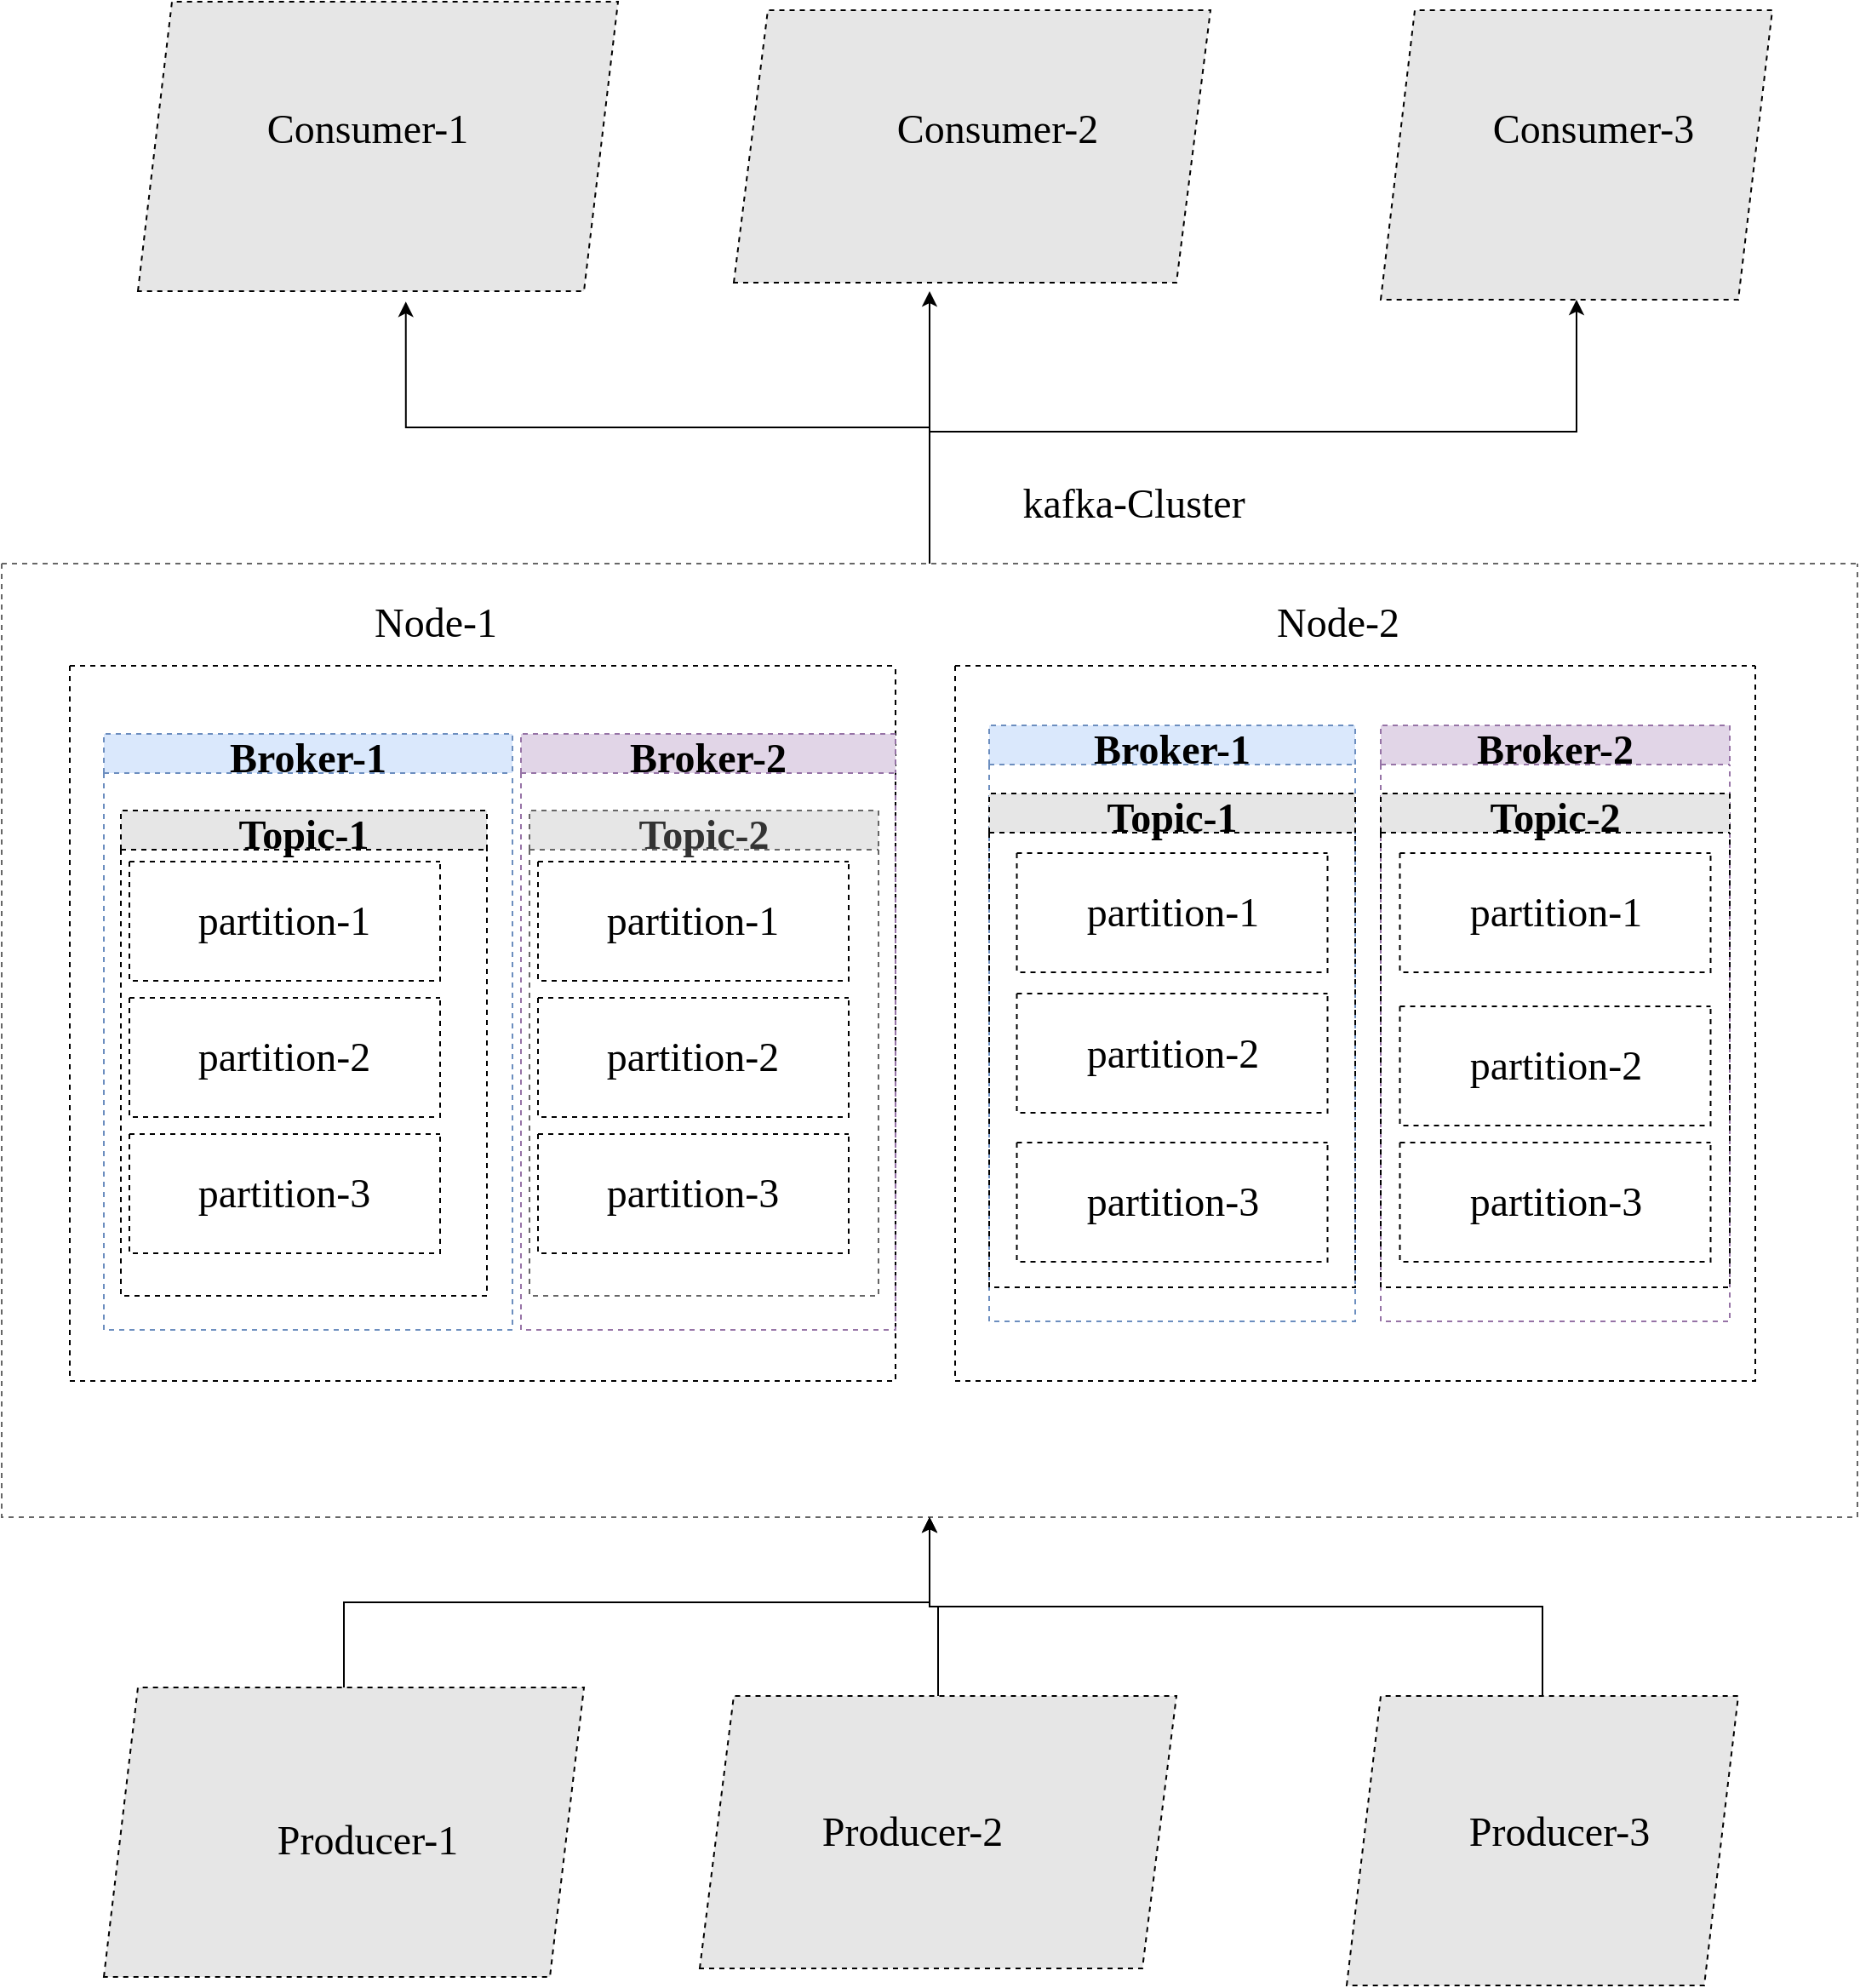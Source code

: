 <mxfile version="17.2.4" type="device"><diagram id="DW2u1NaSL_riu8_Z5DE_" name="Multi-Node-Multi-Broker"><mxGraphModel dx="1556" dy="1926" grid="1" gridSize="10" guides="1" tooltips="1" connect="1" arrows="1" fold="1" page="1" pageScale="1" pageWidth="850" pageHeight="1100" background="#FFFFFF" math="0" shadow="0"><root><mxCell id="0"/><mxCell id="1" parent="0"/><mxCell id="9I0RV5yS0RZg6h91_4cs-60" style="edgeStyle=orthogonalEdgeStyle;rounded=0;orthogonalLoop=1;jettySize=auto;html=1;entryX=0.558;entryY=1.036;entryDx=0;entryDy=0;entryPerimeter=0;fontFamily=Times New Roman;fontSize=24;fontColor=default;startSize=23;" edge="1" parent="1" source="9I0RV5yS0RZg6h91_4cs-1" target="9I0RV5yS0RZg6h91_4cs-54"><mxGeometry relative="1" as="geometry"/></mxCell><mxCell id="9I0RV5yS0RZg6h91_4cs-61" style="edgeStyle=orthogonalEdgeStyle;rounded=0;orthogonalLoop=1;jettySize=auto;html=1;entryX=0.5;entryY=1;entryDx=0;entryDy=0;fontFamily=Times New Roman;fontSize=24;fontColor=default;startSize=23;" edge="1" parent="1" source="9I0RV5yS0RZg6h91_4cs-1" target="9I0RV5yS0RZg6h91_4cs-56"><mxGeometry relative="1" as="geometry"/></mxCell><mxCell id="9I0RV5yS0RZg6h91_4cs-62" style="edgeStyle=orthogonalEdgeStyle;rounded=0;orthogonalLoop=1;jettySize=auto;html=1;fontFamily=Times New Roman;fontSize=24;fontColor=default;startSize=23;" edge="1" parent="1" source="9I0RV5yS0RZg6h91_4cs-1"><mxGeometry relative="1" as="geometry"><mxPoint x="565" as="targetPoint"/></mxGeometry></mxCell><mxCell id="9I0RV5yS0RZg6h91_4cs-1" value="" style="swimlane;startSize=0;strokeWidth=1;dashed=1;fillColor=#f5f5f5;fontColor=#333333;strokeColor=#666666;" vertex="1" parent="1"><mxGeometry x="20" y="160" width="1090" height="560" as="geometry"/></mxCell><mxCell id="9I0RV5yS0RZg6h91_4cs-3" value="" style="swimlane;startSize=0;dashed=1;fontFamily=Times New Roman;fontSize=24;strokeWidth=1;fillColor=#d5e8d4;strokeColor=#000000;gradientColor=#ffffff;swimlaneFillColor=none;" vertex="1" parent="9I0RV5yS0RZg6h91_4cs-1"><mxGeometry x="40" y="60" width="485" height="420" as="geometry"/></mxCell><mxCell id="9I0RV5yS0RZg6h91_4cs-7" value="Broker-1" style="swimlane;dashed=1;fontFamily=Times New Roman;fontSize=24;strokeWidth=1;swimlaneFillColor=none;labelBackgroundColor=none;fillColor=#dae8fc;shadow=0;sketch=0;rounded=0;glass=0;color=#00FF00;strokeColor=#6c8ebf;" vertex="1" parent="9I0RV5yS0RZg6h91_4cs-3"><mxGeometry x="20" y="40" width="240" height="350" as="geometry"/></mxCell><mxCell id="9I0RV5yS0RZg6h91_4cs-12" value="Topic-1" style="swimlane;dashed=1;fontFamily=Times New Roman;fontSize=24;strokeWidth=1;fillColor=#E6E6E6;" vertex="1" parent="9I0RV5yS0RZg6h91_4cs-7"><mxGeometry x="10" y="45" width="215" height="285" as="geometry"/></mxCell><mxCell id="9I0RV5yS0RZg6h91_4cs-13" value="" style="swimlane;startSize=0;dashed=1;fontFamily=Times New Roman;fontSize=24;strokeWidth=1;" vertex="1" parent="9I0RV5yS0RZg6h91_4cs-12"><mxGeometry x="5" y="110" width="182.5" height="70" as="geometry"/></mxCell><mxCell id="9I0RV5yS0RZg6h91_4cs-14" value="&lt;font face=&quot;Times New Roman&quot; style=&quot;font-size: 24px&quot;&gt;partition-2&lt;/font&gt;" style="text;html=1;strokeColor=none;fillColor=none;align=center;verticalAlign=middle;whiteSpace=wrap;rounded=0;dashed=1;" vertex="1" parent="9I0RV5yS0RZg6h91_4cs-13"><mxGeometry x="6.25" y="20" width="170" height="30" as="geometry"/></mxCell><mxCell id="9I0RV5yS0RZg6h91_4cs-15" value="" style="swimlane;startSize=0;dashed=1;fontFamily=Times New Roman;fontSize=24;strokeWidth=1;fillColor=#FFFF00;" vertex="1" parent="9I0RV5yS0RZg6h91_4cs-12"><mxGeometry x="5" y="30" width="182.5" height="70" as="geometry"/></mxCell><mxCell id="9I0RV5yS0RZg6h91_4cs-16" value="&lt;font face=&quot;Times New Roman&quot; style=&quot;font-size: 24px&quot;&gt;partition-1&lt;/font&gt;" style="text;html=1;strokeColor=none;fillColor=none;align=center;verticalAlign=middle;whiteSpace=wrap;rounded=0;dashed=1;" vertex="1" parent="9I0RV5yS0RZg6h91_4cs-15"><mxGeometry x="6.25" y="20" width="170" height="30" as="geometry"/></mxCell><mxCell id="9I0RV5yS0RZg6h91_4cs-17" value="" style="swimlane;startSize=0;dashed=1;fontFamily=Times New Roman;fontSize=24;strokeWidth=1;" vertex="1" parent="9I0RV5yS0RZg6h91_4cs-12"><mxGeometry x="5" y="190" width="182.5" height="70" as="geometry"/></mxCell><mxCell id="9I0RV5yS0RZg6h91_4cs-18" value="&lt;font face=&quot;Times New Roman&quot; style=&quot;font-size: 24px&quot;&gt;partition-3&lt;/font&gt;" style="text;html=1;strokeColor=none;fillColor=none;align=center;verticalAlign=middle;whiteSpace=wrap;rounded=0;dashed=1;" vertex="1" parent="9I0RV5yS0RZg6h91_4cs-17"><mxGeometry x="6.25" y="20" width="170" height="30" as="geometry"/></mxCell><mxCell id="9I0RV5yS0RZg6h91_4cs-8" value="Broker-2" style="swimlane;dashed=1;fontFamily=Times New Roman;fontSize=24;strokeWidth=1;fillColor=#e1d5e7;strokeColor=#9673a6;" vertex="1" parent="9I0RV5yS0RZg6h91_4cs-3"><mxGeometry x="265" y="40" width="220" height="350" as="geometry"/></mxCell><mxCell id="9I0RV5yS0RZg6h91_4cs-19" value="Topic-2" style="swimlane;dashed=1;fontFamily=Times New Roman;fontSize=24;strokeWidth=1;fillColor=#E6E6E6;fontColor=#333333;strokeColor=#666666;" vertex="1" parent="9I0RV5yS0RZg6h91_4cs-8"><mxGeometry x="5" y="45" width="205" height="285" as="geometry"/></mxCell><mxCell id="9I0RV5yS0RZg6h91_4cs-20" value="" style="swimlane;startSize=0;dashed=1;fontFamily=Times New Roman;fontSize=24;strokeWidth=1;" vertex="1" parent="9I0RV5yS0RZg6h91_4cs-19"><mxGeometry x="5" y="110" width="182.5" height="70" as="geometry"/></mxCell><mxCell id="9I0RV5yS0RZg6h91_4cs-21" value="&lt;font face=&quot;Times New Roman&quot; style=&quot;font-size: 24px&quot;&gt;partition-2&lt;/font&gt;" style="text;html=1;strokeColor=none;fillColor=none;align=center;verticalAlign=middle;whiteSpace=wrap;rounded=0;dashed=1;" vertex="1" parent="9I0RV5yS0RZg6h91_4cs-20"><mxGeometry x="6.25" y="20" width="170" height="30" as="geometry"/></mxCell><mxCell id="9I0RV5yS0RZg6h91_4cs-22" value="" style="swimlane;startSize=0;dashed=1;fontFamily=Times New Roman;fontSize=24;strokeWidth=1;" vertex="1" parent="9I0RV5yS0RZg6h91_4cs-19"><mxGeometry x="5" y="30" width="182.5" height="70" as="geometry"/></mxCell><mxCell id="9I0RV5yS0RZg6h91_4cs-23" value="&lt;font face=&quot;Times New Roman&quot; style=&quot;font-size: 24px&quot;&gt;partition-1&lt;/font&gt;" style="text;html=1;strokeColor=none;fillColor=none;align=center;verticalAlign=middle;whiteSpace=wrap;rounded=0;dashed=1;" vertex="1" parent="9I0RV5yS0RZg6h91_4cs-22"><mxGeometry x="6.25" y="20" width="170" height="30" as="geometry"/></mxCell><mxCell id="9I0RV5yS0RZg6h91_4cs-24" value="" style="swimlane;startSize=0;dashed=1;fontFamily=Times New Roman;fontSize=24;strokeWidth=1;" vertex="1" parent="9I0RV5yS0RZg6h91_4cs-19"><mxGeometry x="5" y="190" width="182.5" height="70" as="geometry"/></mxCell><mxCell id="9I0RV5yS0RZg6h91_4cs-25" value="&lt;font face=&quot;Times New Roman&quot; style=&quot;font-size: 24px&quot;&gt;partition-3&lt;/font&gt;" style="text;html=1;strokeColor=none;fillColor=none;align=center;verticalAlign=middle;whiteSpace=wrap;rounded=0;dashed=1;" vertex="1" parent="9I0RV5yS0RZg6h91_4cs-24"><mxGeometry x="6.25" y="20" width="170" height="30" as="geometry"/></mxCell><mxCell id="9I0RV5yS0RZg6h91_4cs-4" value="" style="swimlane;startSize=0;dashed=1;fontFamily=Times New Roman;fontSize=24;strokeWidth=1;" vertex="1" parent="9I0RV5yS0RZg6h91_4cs-1"><mxGeometry x="560" y="60" width="470" height="420" as="geometry"/></mxCell><mxCell id="9I0RV5yS0RZg6h91_4cs-9" value="Broker-1" style="swimlane;dashed=1;fontFamily=Times New Roman;fontSize=24;strokeWidth=1;fillColor=#dae8fc;strokeColor=#6c8ebf;" vertex="1" parent="9I0RV5yS0RZg6h91_4cs-4"><mxGeometry x="20" y="35" width="215" height="350" as="geometry"/></mxCell><mxCell id="9I0RV5yS0RZg6h91_4cs-33" value="Topic-1" style="swimlane;dashed=1;fontFamily=Times New Roman;fontSize=24;strokeWidth=1;fillColor=#E6E6E6;" vertex="1" parent="9I0RV5yS0RZg6h91_4cs-9"><mxGeometry y="40" width="215" height="290" as="geometry"/></mxCell><mxCell id="9I0RV5yS0RZg6h91_4cs-34" value="" style="swimlane;startSize=0;dashed=1;fontFamily=Times New Roman;fontSize=24;strokeWidth=1;" vertex="1" parent="9I0RV5yS0RZg6h91_4cs-33"><mxGeometry x="16.25" y="117.5" width="182.5" height="70" as="geometry"/></mxCell><mxCell id="9I0RV5yS0RZg6h91_4cs-35" value="&lt;font face=&quot;Times New Roman&quot; style=&quot;font-size: 24px&quot;&gt;partition-2&lt;/font&gt;" style="text;html=1;strokeColor=none;fillColor=none;align=center;verticalAlign=middle;whiteSpace=wrap;rounded=0;dashed=1;" vertex="1" parent="9I0RV5yS0RZg6h91_4cs-34"><mxGeometry x="6.25" y="20" width="170" height="30" as="geometry"/></mxCell><mxCell id="9I0RV5yS0RZg6h91_4cs-36" value="" style="swimlane;startSize=0;dashed=1;fontFamily=Times New Roman;fontSize=24;strokeWidth=1;" vertex="1" parent="9I0RV5yS0RZg6h91_4cs-33"><mxGeometry x="16.25" y="35" width="182.5" height="70" as="geometry"/></mxCell><mxCell id="9I0RV5yS0RZg6h91_4cs-37" value="&lt;font face=&quot;Times New Roman&quot; style=&quot;font-size: 24px&quot;&gt;partition-1&lt;/font&gt;" style="text;html=1;strokeColor=none;fillColor=none;align=center;verticalAlign=middle;whiteSpace=wrap;rounded=0;dashed=1;" vertex="1" parent="9I0RV5yS0RZg6h91_4cs-36"><mxGeometry x="6.25" y="20" width="170" height="30" as="geometry"/></mxCell><mxCell id="9I0RV5yS0RZg6h91_4cs-38" value="" style="swimlane;startSize=0;dashed=1;fontFamily=Times New Roman;fontSize=24;strokeWidth=1;" vertex="1" parent="9I0RV5yS0RZg6h91_4cs-33"><mxGeometry x="16.25" y="205" width="182.5" height="70" as="geometry"/></mxCell><mxCell id="9I0RV5yS0RZg6h91_4cs-39" value="&lt;font face=&quot;Times New Roman&quot; style=&quot;font-size: 24px&quot;&gt;partition-3&lt;/font&gt;" style="text;html=1;strokeColor=none;fillColor=none;align=center;verticalAlign=middle;whiteSpace=wrap;rounded=0;dashed=1;" vertex="1" parent="9I0RV5yS0RZg6h91_4cs-38"><mxGeometry x="6.25" y="20" width="170" height="30" as="geometry"/></mxCell><mxCell id="9I0RV5yS0RZg6h91_4cs-10" value="Broker-2" style="swimlane;dashed=1;fontFamily=Times New Roman;fontSize=24;strokeWidth=1;fillColor=#e1d5e7;strokeColor=#9673a6;" vertex="1" parent="9I0RV5yS0RZg6h91_4cs-4"><mxGeometry x="250" y="35" width="205" height="350" as="geometry"/></mxCell><mxCell id="9I0RV5yS0RZg6h91_4cs-26" value="Topic-2" style="swimlane;dashed=1;fontFamily=Times New Roman;fontSize=24;strokeWidth=1;fillColor=#E6E6E6;" vertex="1" parent="9I0RV5yS0RZg6h91_4cs-10"><mxGeometry y="40" width="205" height="290" as="geometry"/></mxCell><mxCell id="9I0RV5yS0RZg6h91_4cs-27" value="" style="swimlane;startSize=0;dashed=1;fontFamily=Times New Roman;fontSize=24;strokeWidth=1;" vertex="1" parent="9I0RV5yS0RZg6h91_4cs-26"><mxGeometry x="11.25" y="125" width="182.5" height="70" as="geometry"/></mxCell><mxCell id="9I0RV5yS0RZg6h91_4cs-28" value="&lt;font face=&quot;Times New Roman&quot; style=&quot;font-size: 24px&quot;&gt;partition-2&lt;/font&gt;" style="text;html=1;strokeColor=none;fillColor=none;align=center;verticalAlign=middle;whiteSpace=wrap;rounded=0;dashed=1;" vertex="1" parent="9I0RV5yS0RZg6h91_4cs-27"><mxGeometry x="6.25" y="20" width="170" height="30" as="geometry"/></mxCell><mxCell id="9I0RV5yS0RZg6h91_4cs-29" value="" style="swimlane;startSize=0;dashed=1;fontFamily=Times New Roman;fontSize=24;strokeWidth=1;" vertex="1" parent="9I0RV5yS0RZg6h91_4cs-26"><mxGeometry x="11.25" y="35" width="182.5" height="70" as="geometry"/></mxCell><mxCell id="9I0RV5yS0RZg6h91_4cs-30" value="&lt;font face=&quot;Times New Roman&quot; style=&quot;font-size: 24px&quot;&gt;partition-1&lt;/font&gt;" style="text;html=1;strokeColor=none;fillColor=none;align=center;verticalAlign=middle;whiteSpace=wrap;rounded=0;dashed=1;" vertex="1" parent="9I0RV5yS0RZg6h91_4cs-29"><mxGeometry x="6.25" y="20" width="170" height="30" as="geometry"/></mxCell><mxCell id="9I0RV5yS0RZg6h91_4cs-31" value="" style="swimlane;startSize=0;dashed=1;fontFamily=Times New Roman;fontSize=24;strokeWidth=1;" vertex="1" parent="9I0RV5yS0RZg6h91_4cs-26"><mxGeometry x="11.25" y="205" width="182.5" height="70" as="geometry"/></mxCell><mxCell id="9I0RV5yS0RZg6h91_4cs-32" value="&lt;font face=&quot;Times New Roman&quot; style=&quot;font-size: 24px&quot;&gt;partition-3&lt;/font&gt;" style="text;html=1;strokeColor=none;fillColor=none;align=center;verticalAlign=middle;whiteSpace=wrap;rounded=0;dashed=1;" vertex="1" parent="9I0RV5yS0RZg6h91_4cs-31"><mxGeometry x="6.25" y="20" width="170" height="30" as="geometry"/></mxCell><mxCell id="9I0RV5yS0RZg6h91_4cs-6" value="&lt;font face=&quot;Times New Roman&quot; style=&quot;font-size: 24px&quot;&gt;Node-2&lt;/font&gt;" style="text;html=1;strokeColor=none;fillColor=none;align=center;verticalAlign=middle;whiteSpace=wrap;rounded=0;dashed=1;" vertex="1" parent="9I0RV5yS0RZg6h91_4cs-1"><mxGeometry x="700" y="20" width="170" height="30" as="geometry"/></mxCell><mxCell id="9I0RV5yS0RZg6h91_4cs-5" value="&lt;font face=&quot;Times New Roman&quot;&gt;&lt;span style=&quot;font-size: 24px&quot;&gt;Node-1&lt;/span&gt;&lt;/font&gt;" style="text;html=1;strokeColor=none;fillColor=none;align=center;verticalAlign=middle;whiteSpace=wrap;rounded=0;dashed=1;" vertex="1" parent="9I0RV5yS0RZg6h91_4cs-1"><mxGeometry x="170" y="20" width="170" height="30" as="geometry"/></mxCell><mxCell id="9I0RV5yS0RZg6h91_4cs-2" value="&lt;font face=&quot;Times New Roman&quot; style=&quot;font-size: 24px&quot;&gt;kafka-Cluster&lt;/font&gt;" style="text;html=1;strokeColor=none;fillColor=none;align=center;verticalAlign=middle;whiteSpace=wrap;rounded=0;dashed=1;" vertex="1" parent="1"><mxGeometry x="600" y="110" width="170" height="30" as="geometry"/></mxCell><mxCell id="9I0RV5yS0RZg6h91_4cs-48" style="edgeStyle=orthogonalEdgeStyle;rounded=0;orthogonalLoop=1;jettySize=auto;html=1;entryX=0.5;entryY=1;entryDx=0;entryDy=0;fontFamily=Times New Roman;fontSize=24;fontColor=default;startSize=23;" edge="1" parent="1" source="9I0RV5yS0RZg6h91_4cs-42" target="9I0RV5yS0RZg6h91_4cs-1"><mxGeometry relative="1" as="geometry"/></mxCell><mxCell id="9I0RV5yS0RZg6h91_4cs-42" value="" style="shape=parallelogram;perimeter=parallelogramPerimeter;whiteSpace=wrap;html=1;fixedSize=1;rounded=0;shadow=0;glass=0;dashed=1;labelBackgroundColor=none;sketch=0;fontFamily=Times New Roman;fontSize=24;fontColor=default;startSize=23;strokeColor=default;strokeWidth=1;fillColor=#E6E6E6;gradientColor=none;" vertex="1" parent="1"><mxGeometry x="80" y="820" width="282" height="170" as="geometry"/></mxCell><mxCell id="9I0RV5yS0RZg6h91_4cs-53" style="edgeStyle=orthogonalEdgeStyle;rounded=0;orthogonalLoop=1;jettySize=auto;html=1;entryX=0.5;entryY=1;entryDx=0;entryDy=0;fontFamily=Times New Roman;fontSize=24;fontColor=default;startSize=23;" edge="1" parent="1" source="9I0RV5yS0RZg6h91_4cs-43" target="9I0RV5yS0RZg6h91_4cs-1"><mxGeometry relative="1" as="geometry"/></mxCell><mxCell id="9I0RV5yS0RZg6h91_4cs-43" value="" style="shape=parallelogram;perimeter=parallelogramPerimeter;whiteSpace=wrap;html=1;fixedSize=1;rounded=0;shadow=0;glass=0;dashed=1;labelBackgroundColor=none;sketch=0;fontFamily=Times New Roman;fontSize=24;fontColor=default;startSize=23;strokeColor=default;strokeWidth=1;fillColor=#E6E6E6;gradientColor=none;" vertex="1" parent="1"><mxGeometry x="430" y="825" width="280" height="160" as="geometry"/></mxCell><mxCell id="9I0RV5yS0RZg6h91_4cs-52" style="edgeStyle=orthogonalEdgeStyle;rounded=0;orthogonalLoop=1;jettySize=auto;html=1;entryX=0.5;entryY=1;entryDx=0;entryDy=0;fontFamily=Times New Roman;fontSize=24;fontColor=default;startSize=23;" edge="1" parent="1" source="9I0RV5yS0RZg6h91_4cs-44" target="9I0RV5yS0RZg6h91_4cs-1"><mxGeometry relative="1" as="geometry"/></mxCell><mxCell id="9I0RV5yS0RZg6h91_4cs-44" value="" style="shape=parallelogram;perimeter=parallelogramPerimeter;whiteSpace=wrap;html=1;fixedSize=1;rounded=0;shadow=0;glass=0;dashed=1;labelBackgroundColor=none;sketch=0;fontFamily=Times New Roman;fontSize=24;fontColor=default;startSize=23;strokeColor=default;strokeWidth=1;fillColor=#E6E6E6;gradientColor=none;" vertex="1" parent="1"><mxGeometry x="810" y="825" width="230" height="170" as="geometry"/></mxCell><mxCell id="9I0RV5yS0RZg6h91_4cs-45" value="Producer-1" style="text;html=1;strokeColor=none;fillColor=none;align=center;verticalAlign=middle;whiteSpace=wrap;rounded=0;shadow=0;glass=0;dashed=1;labelBackgroundColor=none;sketch=0;fontFamily=Times New Roman;fontSize=24;fontColor=default;startSize=23;" vertex="1" parent="1"><mxGeometry x="170" y="895" width="130" height="30" as="geometry"/></mxCell><mxCell id="9I0RV5yS0RZg6h91_4cs-46" value="Producer-2" style="text;html=1;strokeColor=none;fillColor=none;align=center;verticalAlign=middle;whiteSpace=wrap;rounded=0;shadow=0;glass=0;dashed=1;labelBackgroundColor=none;sketch=0;fontFamily=Times New Roman;fontSize=24;fontColor=default;startSize=23;" vertex="1" parent="1"><mxGeometry x="490" y="890" width="130" height="30" as="geometry"/></mxCell><mxCell id="9I0RV5yS0RZg6h91_4cs-47" value="Producer-3" style="text;html=1;strokeColor=none;fillColor=none;align=center;verticalAlign=middle;whiteSpace=wrap;rounded=0;shadow=0;glass=0;dashed=1;labelBackgroundColor=none;sketch=0;fontFamily=Times New Roman;fontSize=24;fontColor=default;startSize=23;" vertex="1" parent="1"><mxGeometry x="870" y="890" width="130" height="30" as="geometry"/></mxCell><mxCell id="9I0RV5yS0RZg6h91_4cs-54" value="" style="shape=parallelogram;perimeter=parallelogramPerimeter;whiteSpace=wrap;html=1;fixedSize=1;rounded=0;shadow=0;glass=0;dashed=1;labelBackgroundColor=none;sketch=0;fontFamily=Times New Roman;fontSize=24;fontColor=default;startSize=23;strokeColor=default;strokeWidth=1;fillColor=#E6E6E6;gradientColor=none;" vertex="1" parent="1"><mxGeometry x="100" y="-170" width="282" height="170" as="geometry"/></mxCell><mxCell id="9I0RV5yS0RZg6h91_4cs-55" value="" style="shape=parallelogram;perimeter=parallelogramPerimeter;whiteSpace=wrap;html=1;fixedSize=1;rounded=0;shadow=0;glass=0;dashed=1;labelBackgroundColor=none;sketch=0;fontFamily=Times New Roman;fontSize=24;fontColor=default;startSize=23;strokeColor=default;strokeWidth=1;fillColor=#E6E6E6;gradientColor=none;" vertex="1" parent="1"><mxGeometry x="450" y="-165" width="280" height="160" as="geometry"/></mxCell><mxCell id="9I0RV5yS0RZg6h91_4cs-56" value="" style="shape=parallelogram;perimeter=parallelogramPerimeter;whiteSpace=wrap;html=1;fixedSize=1;rounded=0;shadow=0;glass=0;dashed=1;labelBackgroundColor=none;sketch=0;fontFamily=Times New Roman;fontSize=24;fontColor=default;startSize=23;strokeColor=default;strokeWidth=1;fillColor=#E6E6E6;gradientColor=none;" vertex="1" parent="1"><mxGeometry x="830" y="-165" width="230" height="170" as="geometry"/></mxCell><mxCell id="9I0RV5yS0RZg6h91_4cs-57" value="Consumer-1" style="text;html=1;strokeColor=none;fillColor=none;align=center;verticalAlign=middle;whiteSpace=wrap;rounded=0;shadow=0;glass=0;dashed=1;labelBackgroundColor=none;sketch=0;fontFamily=Times New Roman;fontSize=24;fontColor=default;startSize=23;" vertex="1" parent="1"><mxGeometry x="150" y="-110" width="170" height="30" as="geometry"/></mxCell><mxCell id="9I0RV5yS0RZg6h91_4cs-58" value="Consumer-2" style="text;html=1;strokeColor=none;fillColor=none;align=center;verticalAlign=middle;whiteSpace=wrap;rounded=0;shadow=0;glass=0;dashed=1;labelBackgroundColor=none;sketch=0;fontFamily=Times New Roman;fontSize=24;fontColor=default;startSize=23;" vertex="1" parent="1"><mxGeometry x="520" y="-110" width="170" height="30" as="geometry"/></mxCell><mxCell id="9I0RV5yS0RZg6h91_4cs-59" value="Consumer-3" style="text;html=1;strokeColor=none;fillColor=none;align=center;verticalAlign=middle;whiteSpace=wrap;rounded=0;shadow=0;glass=0;dashed=1;labelBackgroundColor=none;sketch=0;fontFamily=Times New Roman;fontSize=24;fontColor=default;startSize=23;" vertex="1" parent="1"><mxGeometry x="870" y="-110" width="170" height="30" as="geometry"/></mxCell></root></mxGraphModel></diagram></mxfile>